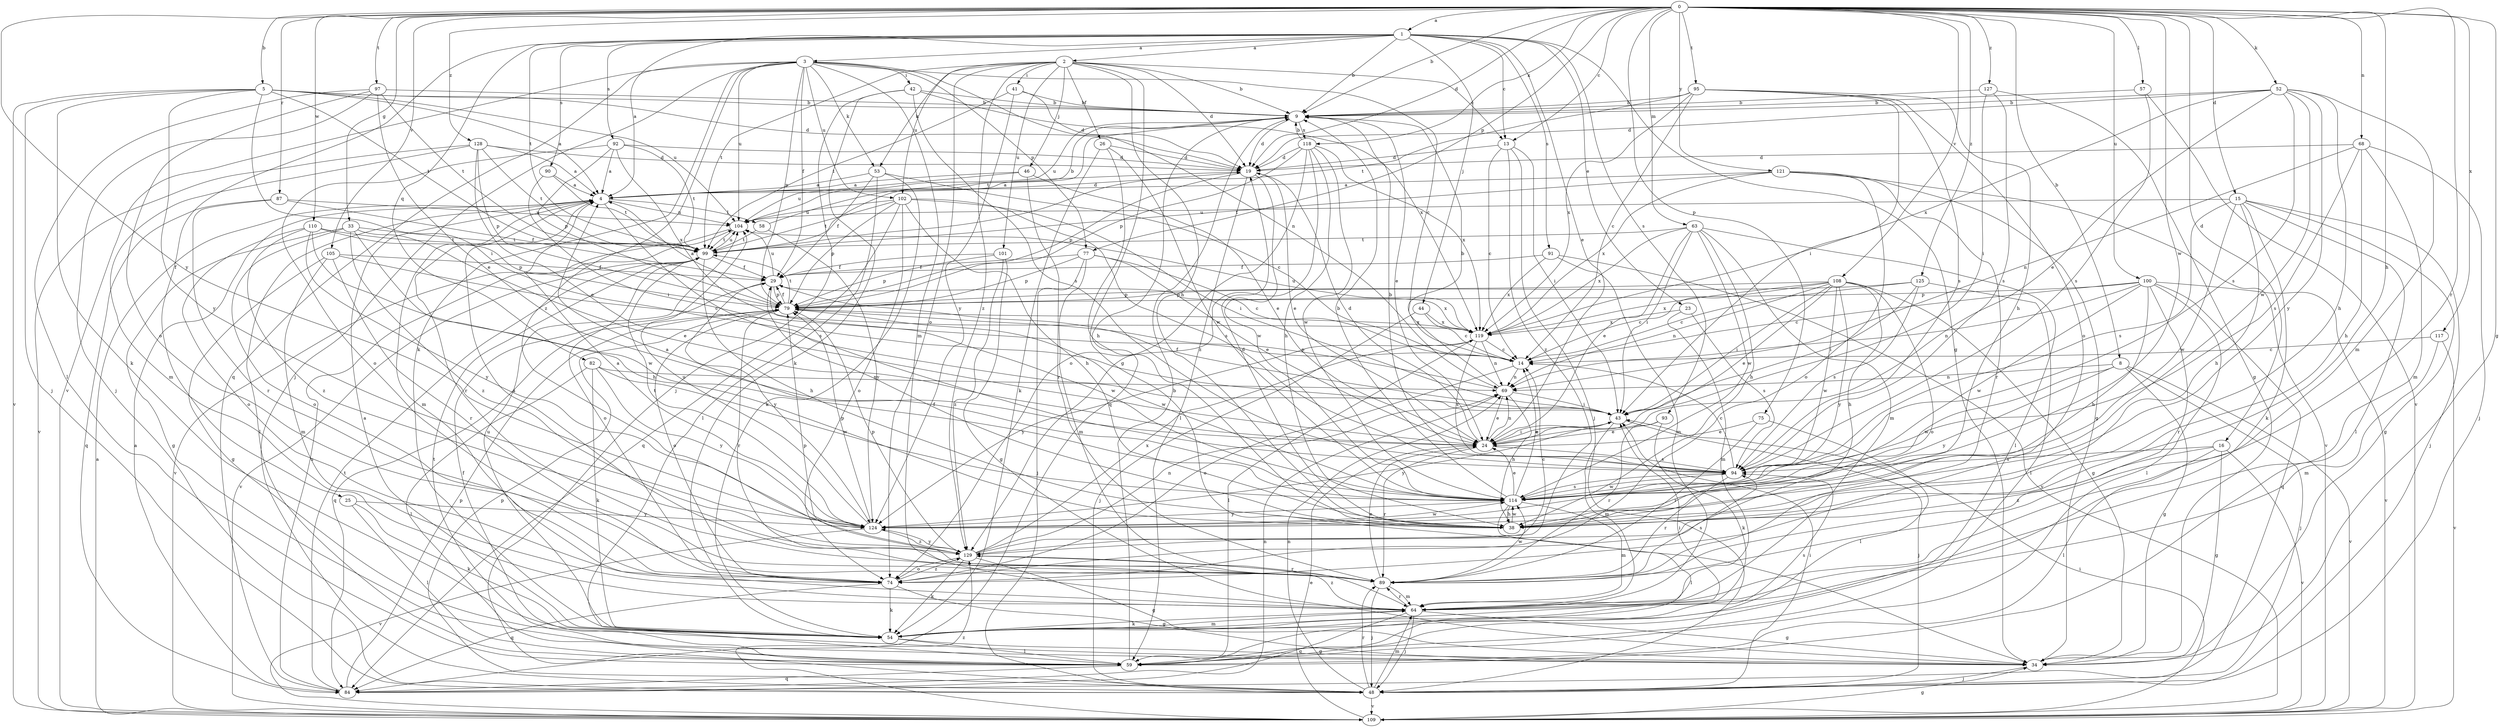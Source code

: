 strict digraph  {
0;
1;
2;
3;
4;
5;
8;
9;
13;
14;
15;
16;
19;
23;
24;
25;
26;
29;
33;
34;
38;
41;
42;
43;
44;
46;
48;
52;
53;
54;
57;
58;
59;
63;
64;
68;
69;
74;
75;
77;
79;
82;
84;
87;
89;
90;
91;
92;
93;
94;
95;
97;
99;
100;
101;
102;
104;
105;
108;
109;
110;
114;
117;
118;
119;
121;
124;
125;
127;
128;
129;
0 -> 1  [label=a];
0 -> 5  [label=b];
0 -> 8  [label=b];
0 -> 9  [label=b];
0 -> 13  [label=c];
0 -> 15  [label=d];
0 -> 16  [label=d];
0 -> 19  [label=d];
0 -> 33  [label=g];
0 -> 34  [label=g];
0 -> 38  [label=h];
0 -> 52  [label=k];
0 -> 57  [label=l];
0 -> 63  [label=m];
0 -> 68  [label=n];
0 -> 75  [label=p];
0 -> 77  [label=p];
0 -> 87  [label=r];
0 -> 89  [label=r];
0 -> 95  [label=t];
0 -> 97  [label=t];
0 -> 100  [label=u];
0 -> 105  [label=v];
0 -> 108  [label=v];
0 -> 110  [label=w];
0 -> 114  [label=w];
0 -> 117  [label=x];
0 -> 118  [label=x];
0 -> 121  [label=y];
0 -> 124  [label=y];
0 -> 125  [label=z];
0 -> 127  [label=z];
0 -> 128  [label=z];
1 -> 2  [label=a];
1 -> 3  [label=a];
1 -> 4  [label=a];
1 -> 9  [label=b];
1 -> 13  [label=c];
1 -> 23  [label=e];
1 -> 24  [label=e];
1 -> 25  [label=f];
1 -> 34  [label=g];
1 -> 44  [label=j];
1 -> 82  [label=q];
1 -> 90  [label=s];
1 -> 91  [label=s];
1 -> 92  [label=s];
1 -> 93  [label=s];
1 -> 99  [label=t];
2 -> 9  [label=b];
2 -> 13  [label=c];
2 -> 19  [label=d];
2 -> 26  [label=f];
2 -> 34  [label=g];
2 -> 38  [label=h];
2 -> 41  [label=i];
2 -> 46  [label=j];
2 -> 53  [label=k];
2 -> 74  [label=o];
2 -> 99  [label=t];
2 -> 101  [label=u];
2 -> 102  [label=u];
2 -> 129  [label=z];
3 -> 14  [label=c];
3 -> 29  [label=f];
3 -> 42  [label=i];
3 -> 48  [label=j];
3 -> 53  [label=k];
3 -> 54  [label=k];
3 -> 64  [label=m];
3 -> 69  [label=n];
3 -> 77  [label=p];
3 -> 79  [label=p];
3 -> 84  [label=q];
3 -> 102  [label=u];
3 -> 104  [label=u];
3 -> 109  [label=v];
3 -> 129  [label=z];
4 -> 19  [label=d];
4 -> 58  [label=l];
4 -> 59  [label=l];
4 -> 64  [label=m];
4 -> 89  [label=r];
4 -> 94  [label=s];
4 -> 104  [label=u];
5 -> 4  [label=a];
5 -> 9  [label=b];
5 -> 19  [label=d];
5 -> 43  [label=i];
5 -> 48  [label=j];
5 -> 54  [label=k];
5 -> 99  [label=t];
5 -> 104  [label=u];
5 -> 109  [label=v];
5 -> 124  [label=y];
8 -> 34  [label=g];
8 -> 48  [label=j];
8 -> 69  [label=n];
8 -> 109  [label=v];
8 -> 114  [label=w];
8 -> 124  [label=y];
9 -> 19  [label=d];
9 -> 24  [label=e];
9 -> 84  [label=q];
9 -> 99  [label=t];
9 -> 104  [label=u];
9 -> 118  [label=x];
13 -> 14  [label=c];
13 -> 19  [label=d];
13 -> 43  [label=i];
13 -> 48  [label=j];
13 -> 129  [label=z];
14 -> 69  [label=n];
14 -> 74  [label=o];
15 -> 34  [label=g];
15 -> 38  [label=h];
15 -> 48  [label=j];
15 -> 54  [label=k];
15 -> 59  [label=l];
15 -> 94  [label=s];
15 -> 104  [label=u];
15 -> 114  [label=w];
16 -> 34  [label=g];
16 -> 59  [label=l];
16 -> 94  [label=s];
16 -> 109  [label=v];
16 -> 129  [label=z];
19 -> 4  [label=a];
19 -> 24  [label=e];
19 -> 59  [label=l];
19 -> 79  [label=p];
19 -> 114  [label=w];
23 -> 64  [label=m];
23 -> 94  [label=s];
23 -> 119  [label=x];
24 -> 19  [label=d];
24 -> 43  [label=i];
24 -> 69  [label=n];
24 -> 89  [label=r];
24 -> 94  [label=s];
25 -> 54  [label=k];
25 -> 59  [label=l];
25 -> 124  [label=y];
26 -> 19  [label=d];
26 -> 38  [label=h];
26 -> 54  [label=k];
26 -> 114  [label=w];
29 -> 79  [label=p];
29 -> 104  [label=u];
29 -> 114  [label=w];
29 -> 119  [label=x];
29 -> 124  [label=y];
33 -> 24  [label=e];
33 -> 34  [label=g];
33 -> 38  [label=h];
33 -> 74  [label=o];
33 -> 99  [label=t];
33 -> 129  [label=z];
34 -> 48  [label=j];
38 -> 19  [label=d];
38 -> 29  [label=f];
38 -> 114  [label=w];
41 -> 9  [label=b];
41 -> 19  [label=d];
41 -> 99  [label=t];
41 -> 124  [label=y];
42 -> 9  [label=b];
42 -> 48  [label=j];
42 -> 54  [label=k];
42 -> 94  [label=s];
42 -> 119  [label=x];
43 -> 24  [label=e];
43 -> 29  [label=f];
43 -> 48  [label=j];
43 -> 64  [label=m];
43 -> 124  [label=y];
44 -> 14  [label=c];
44 -> 48  [label=j];
44 -> 119  [label=x];
46 -> 4  [label=a];
46 -> 24  [label=e];
46 -> 89  [label=r];
46 -> 104  [label=u];
48 -> 43  [label=i];
48 -> 64  [label=m];
48 -> 69  [label=n];
48 -> 79  [label=p];
48 -> 89  [label=r];
48 -> 109  [label=v];
52 -> 9  [label=b];
52 -> 19  [label=d];
52 -> 24  [label=e];
52 -> 38  [label=h];
52 -> 64  [label=m];
52 -> 94  [label=s];
52 -> 114  [label=w];
52 -> 119  [label=x];
52 -> 124  [label=y];
53 -> 4  [label=a];
53 -> 14  [label=c];
53 -> 29  [label=f];
53 -> 54  [label=k];
53 -> 59  [label=l];
54 -> 4  [label=a];
54 -> 34  [label=g];
54 -> 43  [label=i];
54 -> 59  [label=l];
54 -> 64  [label=m];
54 -> 94  [label=s];
54 -> 104  [label=u];
57 -> 9  [label=b];
57 -> 94  [label=s];
57 -> 109  [label=v];
58 -> 9  [label=b];
58 -> 99  [label=t];
58 -> 124  [label=y];
59 -> 9  [label=b];
59 -> 29  [label=f];
59 -> 84  [label=q];
59 -> 99  [label=t];
63 -> 24  [label=e];
63 -> 38  [label=h];
63 -> 43  [label=i];
63 -> 59  [label=l];
63 -> 64  [label=m];
63 -> 99  [label=t];
63 -> 114  [label=w];
63 -> 119  [label=x];
64 -> 34  [label=g];
64 -> 48  [label=j];
64 -> 54  [label=k];
64 -> 84  [label=q];
64 -> 89  [label=r];
64 -> 129  [label=z];
68 -> 19  [label=d];
68 -> 38  [label=h];
68 -> 48  [label=j];
68 -> 64  [label=m];
68 -> 69  [label=n];
68 -> 94  [label=s];
69 -> 9  [label=b];
69 -> 24  [label=e];
69 -> 38  [label=h];
69 -> 43  [label=i];
69 -> 79  [label=p];
74 -> 34  [label=g];
74 -> 54  [label=k];
74 -> 84  [label=q];
74 -> 129  [label=z];
75 -> 24  [label=e];
75 -> 59  [label=l];
75 -> 89  [label=r];
77 -> 14  [label=c];
77 -> 24  [label=e];
77 -> 29  [label=f];
77 -> 48  [label=j];
77 -> 64  [label=m];
77 -> 79  [label=p];
79 -> 4  [label=a];
79 -> 29  [label=f];
79 -> 74  [label=o];
79 -> 84  [label=q];
79 -> 89  [label=r];
79 -> 99  [label=t];
79 -> 114  [label=w];
79 -> 119  [label=x];
82 -> 54  [label=k];
82 -> 59  [label=l];
82 -> 69  [label=n];
82 -> 114  [label=w];
82 -> 124  [label=y];
84 -> 4  [label=a];
84 -> 69  [label=n];
84 -> 79  [label=p];
84 -> 99  [label=t];
84 -> 104  [label=u];
87 -> 29  [label=f];
87 -> 84  [label=q];
87 -> 89  [label=r];
87 -> 104  [label=u];
89 -> 4  [label=a];
89 -> 24  [label=e];
89 -> 48  [label=j];
89 -> 64  [label=m];
89 -> 79  [label=p];
89 -> 94  [label=s];
89 -> 114  [label=w];
90 -> 4  [label=a];
90 -> 43  [label=i];
90 -> 99  [label=t];
91 -> 29  [label=f];
91 -> 64  [label=m];
91 -> 109  [label=v];
91 -> 119  [label=x];
92 -> 4  [label=a];
92 -> 19  [label=d];
92 -> 74  [label=o];
92 -> 79  [label=p];
92 -> 99  [label=t];
92 -> 119  [label=x];
93 -> 24  [label=e];
93 -> 54  [label=k];
93 -> 89  [label=r];
94 -> 9  [label=b];
94 -> 14  [label=c];
94 -> 89  [label=r];
94 -> 114  [label=w];
95 -> 9  [label=b];
95 -> 14  [label=c];
95 -> 38  [label=h];
95 -> 43  [label=i];
95 -> 74  [label=o];
95 -> 94  [label=s];
95 -> 99  [label=t];
95 -> 119  [label=x];
97 -> 9  [label=b];
97 -> 24  [label=e];
97 -> 48  [label=j];
97 -> 59  [label=l];
97 -> 74  [label=o];
97 -> 99  [label=t];
99 -> 29  [label=f];
99 -> 38  [label=h];
99 -> 74  [label=o];
99 -> 104  [label=u];
99 -> 109  [label=v];
100 -> 14  [label=c];
100 -> 38  [label=h];
100 -> 59  [label=l];
100 -> 69  [label=n];
100 -> 79  [label=p];
100 -> 84  [label=q];
100 -> 89  [label=r];
100 -> 109  [label=v];
100 -> 114  [label=w];
101 -> 29  [label=f];
101 -> 34  [label=g];
101 -> 79  [label=p];
101 -> 129  [label=z];
102 -> 38  [label=h];
102 -> 43  [label=i];
102 -> 74  [label=o];
102 -> 79  [label=p];
102 -> 84  [label=q];
102 -> 94  [label=s];
102 -> 99  [label=t];
102 -> 104  [label=u];
104 -> 99  [label=t];
104 -> 109  [label=v];
105 -> 14  [label=c];
105 -> 29  [label=f];
105 -> 34  [label=g];
105 -> 64  [label=m];
105 -> 89  [label=r];
108 -> 14  [label=c];
108 -> 24  [label=e];
108 -> 34  [label=g];
108 -> 38  [label=h];
108 -> 43  [label=i];
108 -> 69  [label=n];
108 -> 74  [label=o];
108 -> 79  [label=p];
108 -> 114  [label=w];
108 -> 119  [label=x];
108 -> 124  [label=y];
109 -> 4  [label=a];
109 -> 24  [label=e];
109 -> 34  [label=g];
109 -> 43  [label=i];
109 -> 129  [label=z];
110 -> 74  [label=o];
110 -> 79  [label=p];
110 -> 99  [label=t];
110 -> 114  [label=w];
110 -> 124  [label=y];
110 -> 129  [label=z];
114 -> 4  [label=a];
114 -> 9  [label=b];
114 -> 14  [label=c];
114 -> 24  [label=e];
114 -> 38  [label=h];
114 -> 59  [label=l];
114 -> 64  [label=m];
114 -> 94  [label=s];
114 -> 124  [label=y];
117 -> 14  [label=c];
117 -> 64  [label=m];
117 -> 109  [label=v];
118 -> 9  [label=b];
118 -> 19  [label=d];
118 -> 38  [label=h];
118 -> 74  [label=o];
118 -> 79  [label=p];
118 -> 114  [label=w];
118 -> 119  [label=x];
118 -> 129  [label=z];
119 -> 14  [label=c];
119 -> 59  [label=l];
119 -> 69  [label=n];
119 -> 94  [label=s];
119 -> 104  [label=u];
119 -> 124  [label=y];
121 -> 4  [label=a];
121 -> 34  [label=g];
121 -> 74  [label=o];
121 -> 89  [label=r];
121 -> 99  [label=t];
121 -> 109  [label=v];
121 -> 119  [label=x];
124 -> 4  [label=a];
124 -> 79  [label=p];
124 -> 99  [label=t];
124 -> 104  [label=u];
124 -> 109  [label=v];
124 -> 114  [label=w];
124 -> 129  [label=z];
125 -> 14  [label=c];
125 -> 43  [label=i];
125 -> 59  [label=l];
125 -> 79  [label=p];
125 -> 94  [label=s];
127 -> 9  [label=b];
127 -> 34  [label=g];
127 -> 43  [label=i];
127 -> 94  [label=s];
128 -> 4  [label=a];
128 -> 19  [label=d];
128 -> 24  [label=e];
128 -> 64  [label=m];
128 -> 79  [label=p];
128 -> 99  [label=t];
128 -> 109  [label=v];
129 -> 14  [label=c];
129 -> 34  [label=g];
129 -> 54  [label=k];
129 -> 69  [label=n];
129 -> 74  [label=o];
129 -> 79  [label=p];
129 -> 89  [label=r];
129 -> 119  [label=x];
129 -> 124  [label=y];
}
